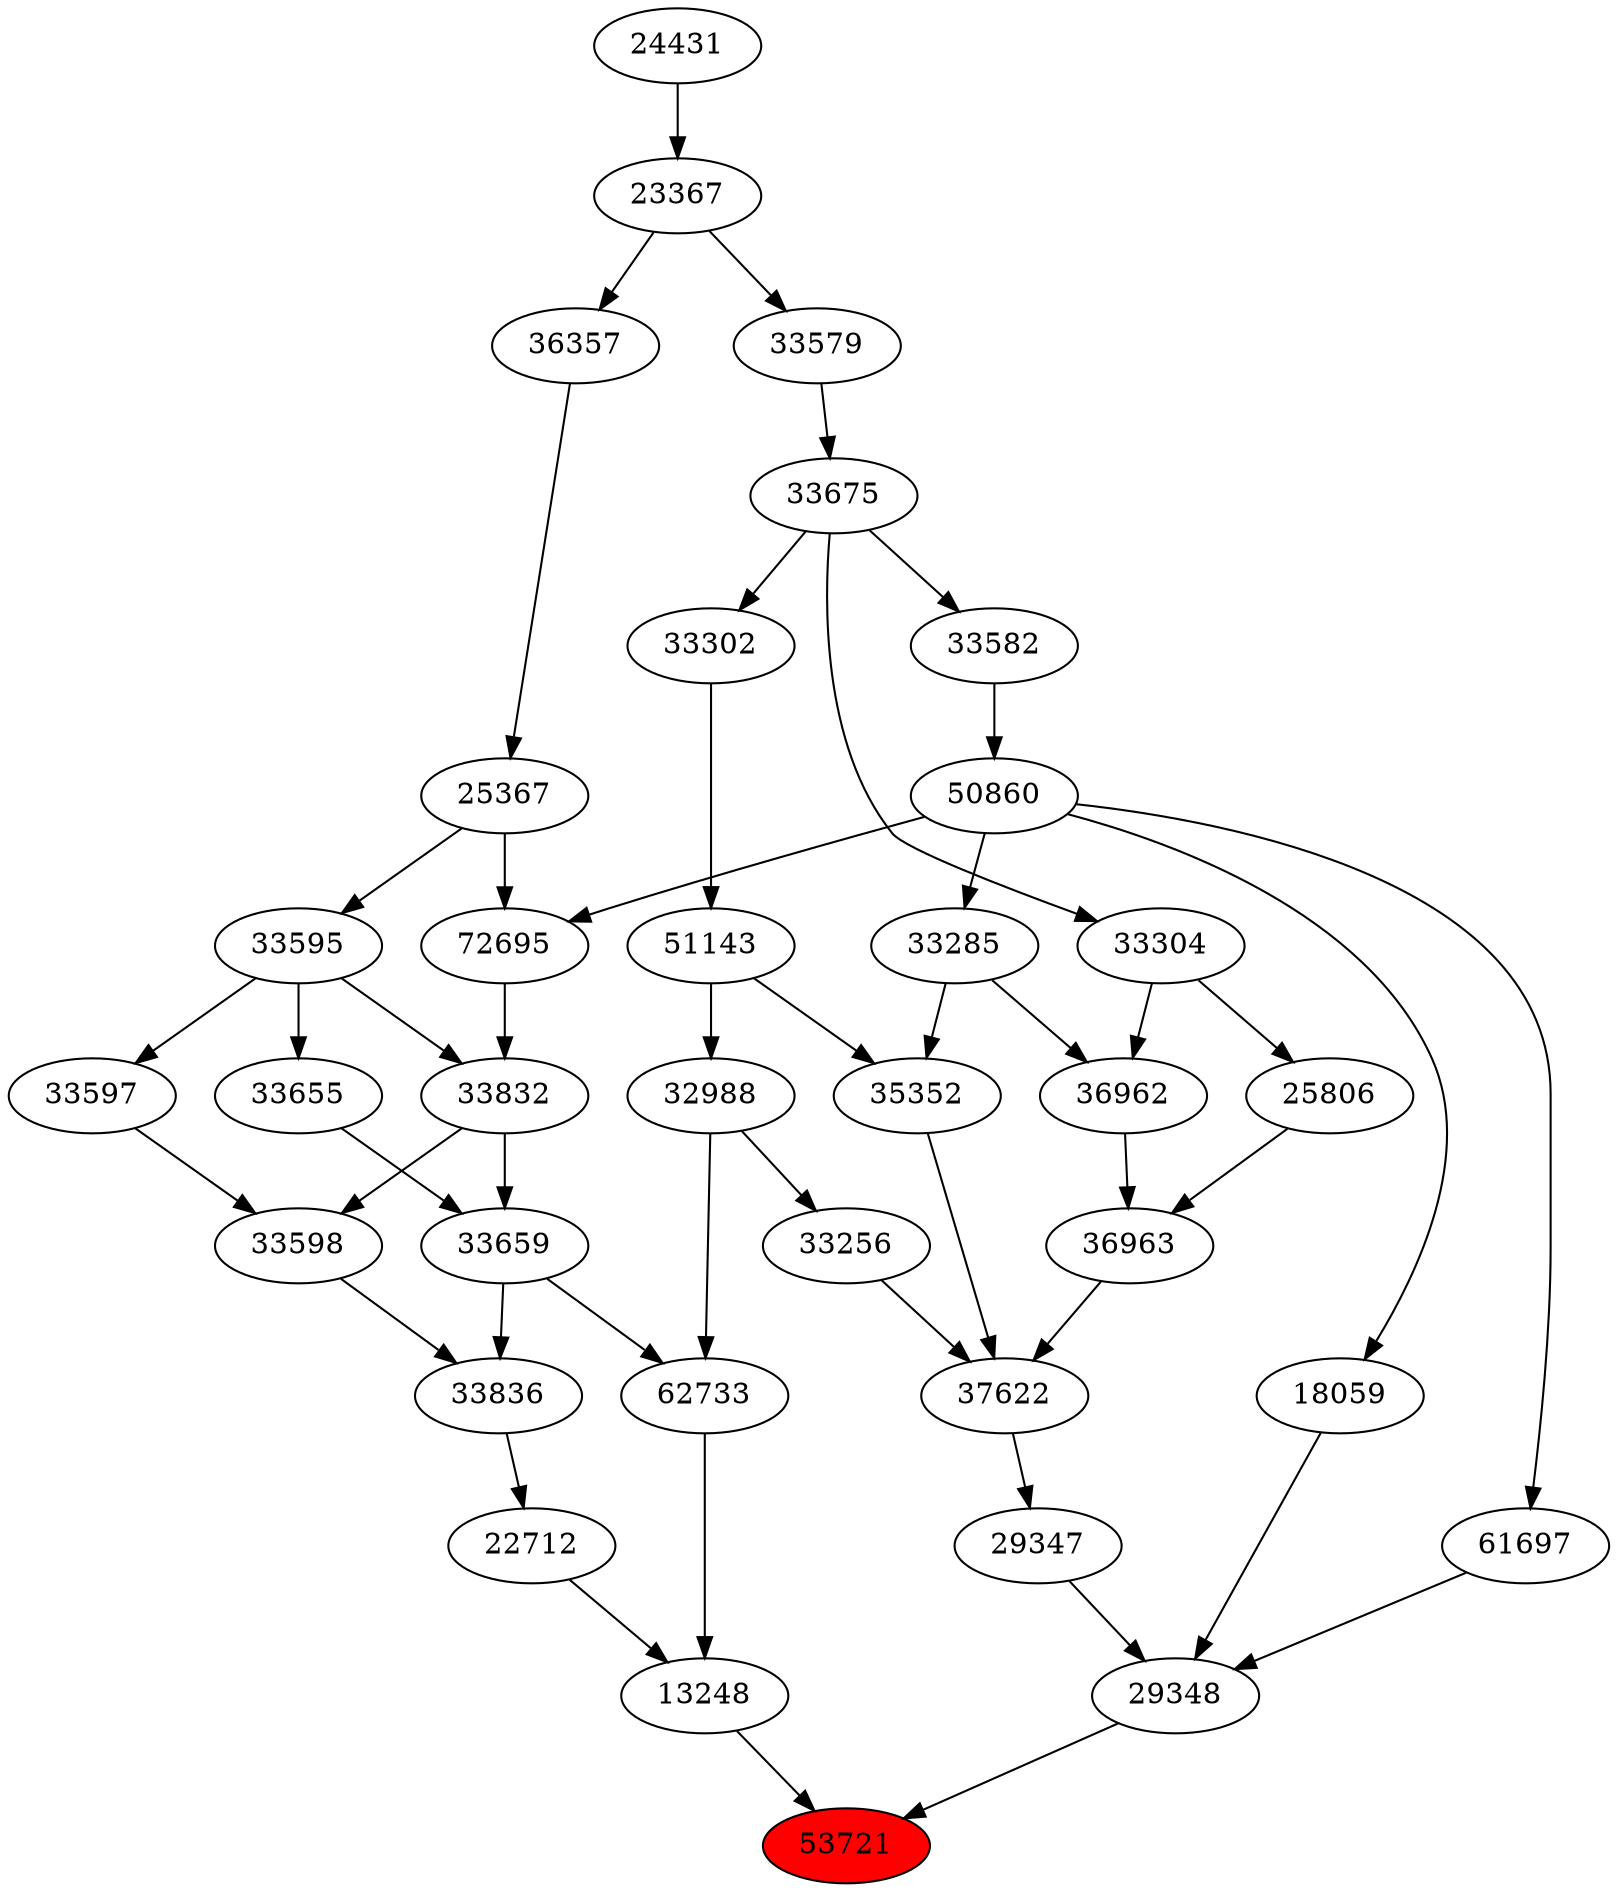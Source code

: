 strict digraph{ 
53721 [label="53721" fillcolor=red style=filled]
13248 -> 53721
29348 -> 53721
13248 [label="13248"]
22712 -> 13248
62733 -> 13248
29348 [label="29348"]
61697 -> 29348
18059 -> 29348
29347 -> 29348
22712 [label="22712"]
33836 -> 22712
62733 [label="62733"]
32988 -> 62733
33659 -> 62733
61697 [label="61697"]
50860 -> 61697
18059 [label="18059"]
50860 -> 18059
29347 [label="29347"]
37622 -> 29347
33836 [label="33836"]
33659 -> 33836
33598 -> 33836
32988 [label="32988"]
51143 -> 32988
33659 [label="33659"]
33655 -> 33659
33832 -> 33659
50860 [label="50860"]
33582 -> 50860
37622 [label="37622"]
36963 -> 37622
35352 -> 37622
33256 -> 37622
33598 [label="33598"]
33597 -> 33598
33832 -> 33598
51143 [label="51143"]
33302 -> 51143
33655 [label="33655"]
33595 -> 33655
33832 [label="33832"]
72695 -> 33832
33595 -> 33832
33582 [label="33582"]
33675 -> 33582
36963 [label="36963"]
36962 -> 36963
25806 -> 36963
35352 [label="35352"]
33285 -> 35352
51143 -> 35352
33256 [label="33256"]
32988 -> 33256
33597 [label="33597"]
33595 -> 33597
33302 [label="33302"]
33675 -> 33302
33595 [label="33595"]
25367 -> 33595
72695 [label="72695"]
50860 -> 72695
25367 -> 72695
33675 [label="33675"]
33579 -> 33675
36962 [label="36962"]
33285 -> 36962
33304 -> 36962
25806 [label="25806"]
33304 -> 25806
33285 [label="33285"]
50860 -> 33285
25367 [label="25367"]
36357 -> 25367
33579 [label="33579"]
23367 -> 33579
33304 [label="33304"]
33675 -> 33304
36357 [label="36357"]
23367 -> 36357
23367 [label="23367"]
24431 -> 23367
24431 [label="24431"]
}